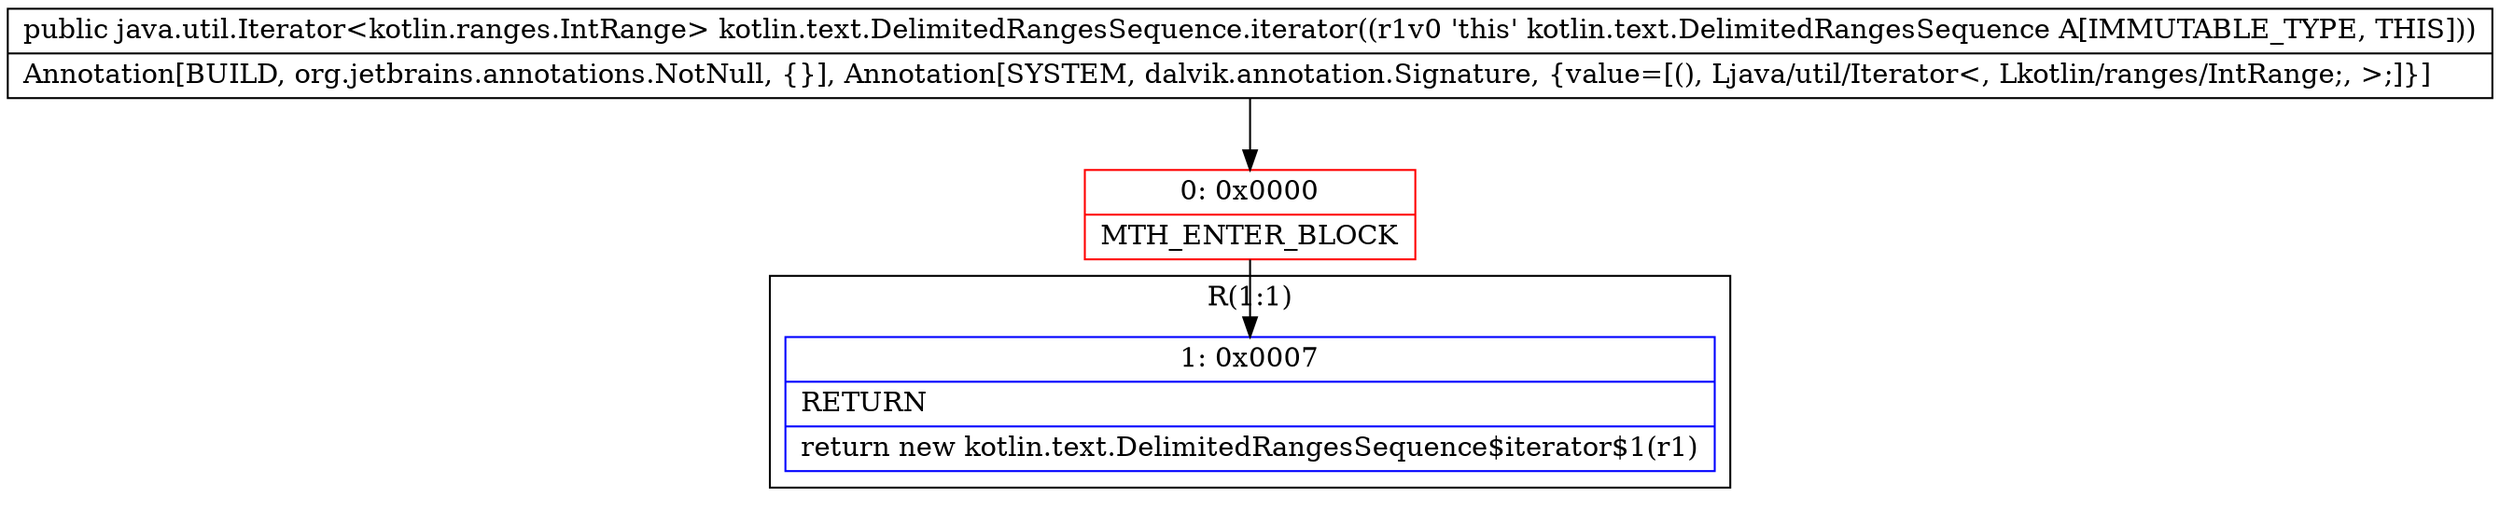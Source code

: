 digraph "CFG forkotlin.text.DelimitedRangesSequence.iterator()Ljava\/util\/Iterator;" {
subgraph cluster_Region_518373609 {
label = "R(1:1)";
node [shape=record,color=blue];
Node_1 [shape=record,label="{1\:\ 0x0007|RETURN\l|return new kotlin.text.DelimitedRangesSequence$iterator$1(r1)\l}"];
}
Node_0 [shape=record,color=red,label="{0\:\ 0x0000|MTH_ENTER_BLOCK\l}"];
MethodNode[shape=record,label="{public java.util.Iterator\<kotlin.ranges.IntRange\> kotlin.text.DelimitedRangesSequence.iterator((r1v0 'this' kotlin.text.DelimitedRangesSequence A[IMMUTABLE_TYPE, THIS]))  | Annotation[BUILD, org.jetbrains.annotations.NotNull, \{\}], Annotation[SYSTEM, dalvik.annotation.Signature, \{value=[(), Ljava\/util\/Iterator\<, Lkotlin\/ranges\/IntRange;, \>;]\}]\l}"];
MethodNode -> Node_0;
Node_0 -> Node_1;
}

